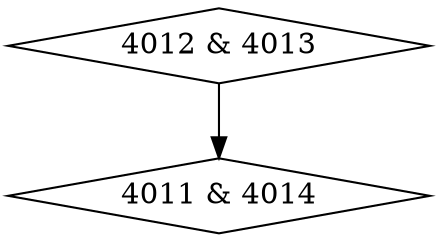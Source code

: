 digraph {
0 [label = "4011 & 4014", shape = diamond];
1 [label = "4012 & 4013", shape = diamond];
1->0;
}
